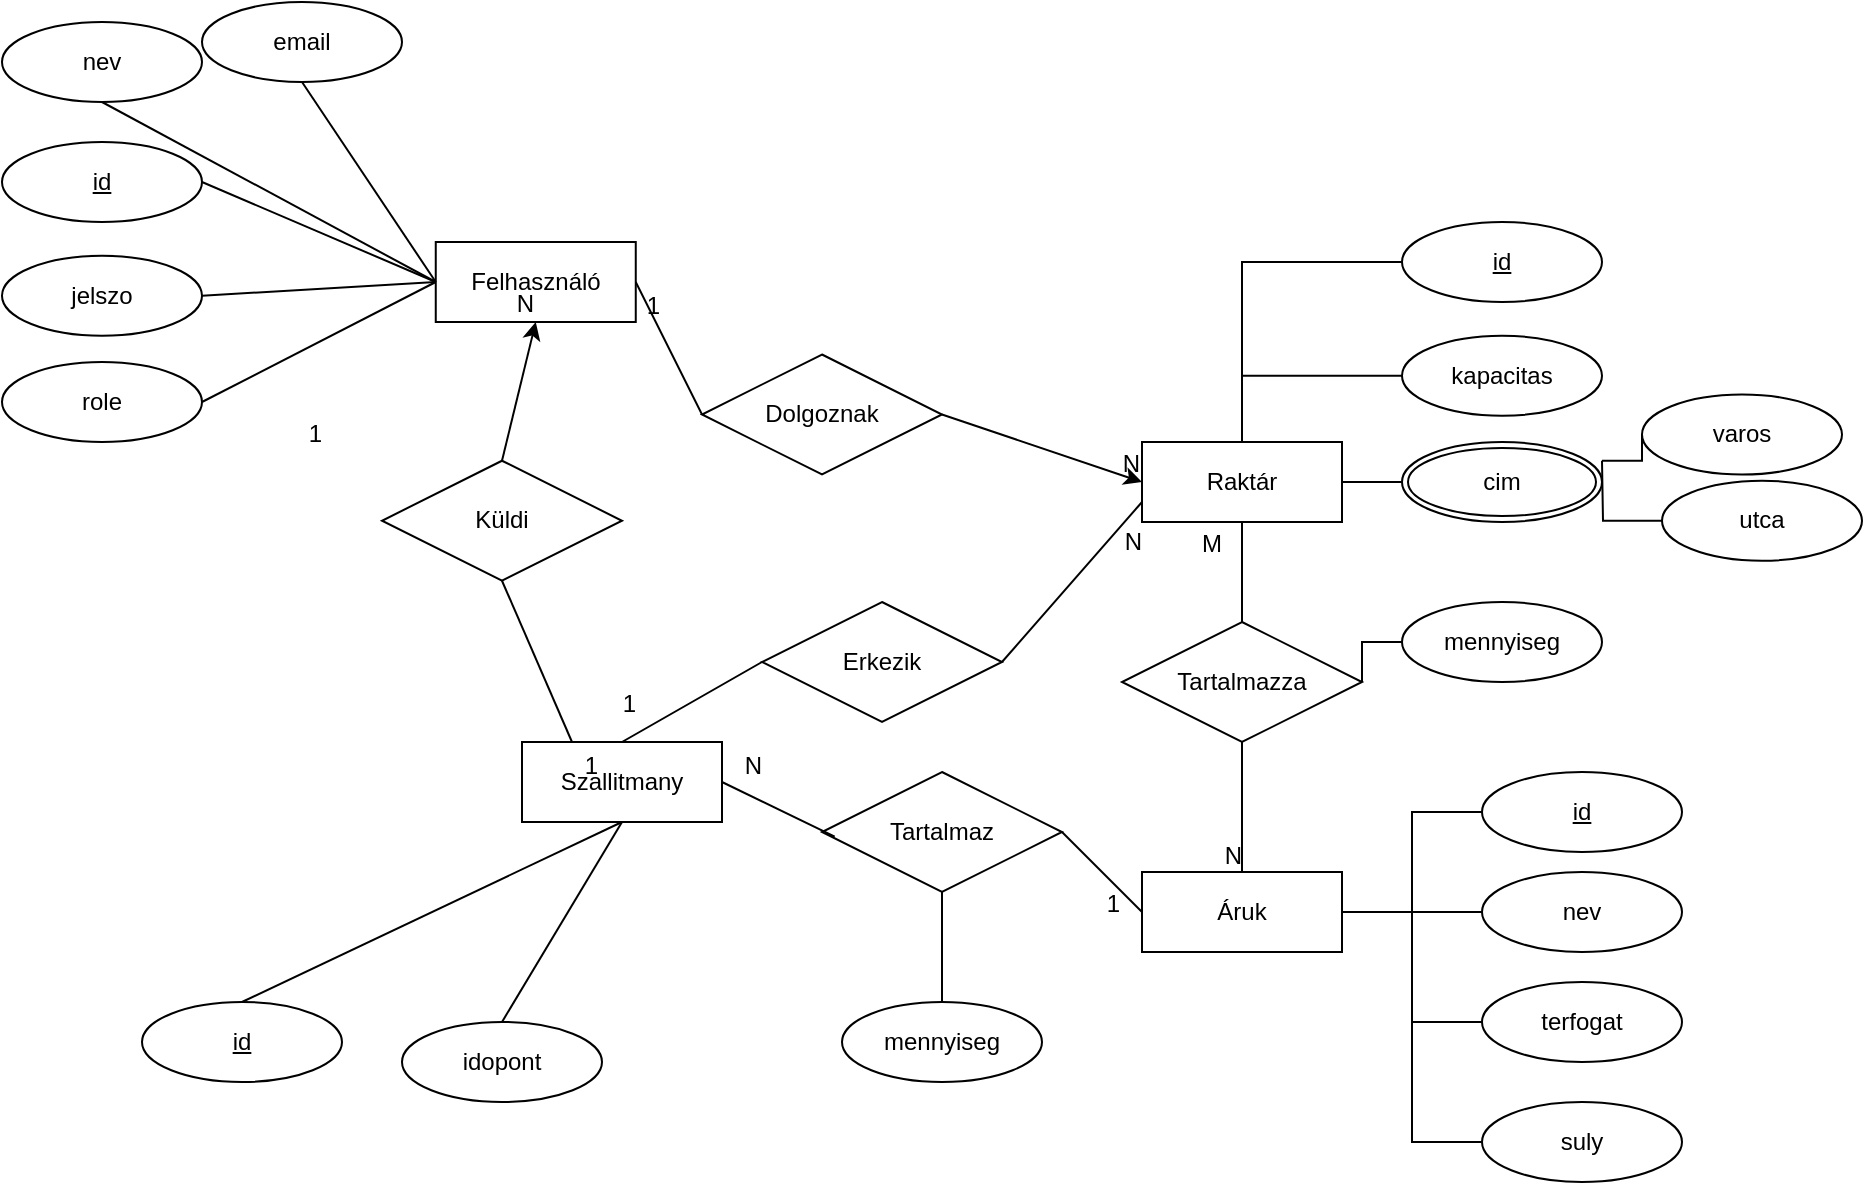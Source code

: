 <mxfile version="20.6.0" type="device"><diagram id="R2lEEEUBdFMjLlhIrx00" name="Page-1"><mxGraphModel dx="2033" dy="776" grid="1" gridSize="10" guides="1" tooltips="1" connect="1" arrows="1" fold="1" page="1" pageScale="1" pageWidth="850" pageHeight="1100" math="0" shadow="0" extFonts="Permanent Marker^https://fonts.googleapis.com/css?family=Permanent+Marker"><root><mxCell id="0"/><mxCell id="1" parent="0"/><mxCell id="gO9v54dRb1rtZTAN50Fi-1" value="Felhasználó" style="whiteSpace=wrap;html=1;align=center;" parent="1" vertex="1"><mxGeometry x="6.88" y="300" width="100" height="40" as="geometry"/></mxCell><mxCell id="gO9v54dRb1rtZTAN50Fi-2" value="Raktár" style="whiteSpace=wrap;html=1;align=center;" parent="1" vertex="1"><mxGeometry x="360" y="400" width="100" height="40" as="geometry"/></mxCell><mxCell id="gO9v54dRb1rtZTAN50Fi-3" value="Áruk" style="whiteSpace=wrap;html=1;align=center;" parent="1" vertex="1"><mxGeometry x="360" y="615" width="100" height="40" as="geometry"/></mxCell><mxCell id="gO9v54dRb1rtZTAN50Fi-4" value="Szallitmany" style="whiteSpace=wrap;html=1;align=center;" parent="1" vertex="1"><mxGeometry x="50" y="550" width="100" height="40" as="geometry"/></mxCell><mxCell id="gO9v54dRb1rtZTAN50Fi-5" value="Dolgoznak" style="shape=rhombus;perimeter=rhombusPerimeter;whiteSpace=wrap;html=1;align=center;" parent="1" vertex="1"><mxGeometry x="140" y="356.25" width="120" height="60" as="geometry"/></mxCell><mxCell id="UnmXgSRMpwXP_TiOmt8k-8" style="rounded=0;orthogonalLoop=1;jettySize=auto;html=1;exitX=1;exitY=0.5;exitDx=0;exitDy=0;entryX=0;entryY=0.5;entryDx=0;entryDy=0;endArrow=none;endFill=0;" parent="1" source="UnmXgSRMpwXP_TiOmt8k-3" target="gO9v54dRb1rtZTAN50Fi-1" edge="1"><mxGeometry relative="1" as="geometry"/></mxCell><mxCell id="UnmXgSRMpwXP_TiOmt8k-3" value="id" style="ellipse;whiteSpace=wrap;html=1;align=center;fontStyle=4;" parent="1" vertex="1"><mxGeometry x="-210" y="250" width="100" height="40" as="geometry"/></mxCell><mxCell id="UnmXgSRMpwXP_TiOmt8k-9" style="rounded=0;orthogonalLoop=1;jettySize=auto;html=1;exitX=0.5;exitY=1;exitDx=0;exitDy=0;endArrow=none;endFill=0;entryX=0;entryY=0.5;entryDx=0;entryDy=0;" parent="1" source="UnmXgSRMpwXP_TiOmt8k-4" target="gO9v54dRb1rtZTAN50Fi-1" edge="1"><mxGeometry relative="1" as="geometry"><mxPoint x="60" y="190" as="targetPoint"/></mxGeometry></mxCell><mxCell id="UnmXgSRMpwXP_TiOmt8k-4" value="nev" style="ellipse;whiteSpace=wrap;html=1;align=center;" parent="1" vertex="1"><mxGeometry x="-210" y="190" width="100" height="40" as="geometry"/></mxCell><mxCell id="UnmXgSRMpwXP_TiOmt8k-10" style="rounded=0;orthogonalLoop=1;jettySize=auto;html=1;exitX=0.5;exitY=1;exitDx=0;exitDy=0;entryX=0;entryY=0.5;entryDx=0;entryDy=0;endArrow=none;endFill=0;" parent="1" source="UnmXgSRMpwXP_TiOmt8k-5" target="gO9v54dRb1rtZTAN50Fi-1" edge="1"><mxGeometry relative="1" as="geometry"/></mxCell><mxCell id="UnmXgSRMpwXP_TiOmt8k-5" value="email" style="ellipse;whiteSpace=wrap;html=1;align=center;" parent="1" vertex="1"><mxGeometry x="-110" y="180" width="100" height="40" as="geometry"/></mxCell><mxCell id="UnmXgSRMpwXP_TiOmt8k-11" style="rounded=0;orthogonalLoop=1;jettySize=auto;html=1;exitX=1;exitY=0.5;exitDx=0;exitDy=0;entryX=0;entryY=0.5;entryDx=0;entryDy=0;endArrow=none;endFill=0;" parent="1" source="UnmXgSRMpwXP_TiOmt8k-6" target="gO9v54dRb1rtZTAN50Fi-1" edge="1"><mxGeometry relative="1" as="geometry"/></mxCell><mxCell id="UnmXgSRMpwXP_TiOmt8k-6" value="jelszo" style="ellipse;whiteSpace=wrap;html=1;align=center;" parent="1" vertex="1"><mxGeometry x="-210" y="306.88" width="100" height="40" as="geometry"/></mxCell><mxCell id="UnmXgSRMpwXP_TiOmt8k-12" style="rounded=0;orthogonalLoop=1;jettySize=auto;html=1;exitX=1;exitY=0.5;exitDx=0;exitDy=0;entryX=0;entryY=0.5;entryDx=0;entryDy=0;endArrow=none;endFill=0;" parent="1" source="UnmXgSRMpwXP_TiOmt8k-7" target="gO9v54dRb1rtZTAN50Fi-1" edge="1"><mxGeometry relative="1" as="geometry"/></mxCell><mxCell id="UnmXgSRMpwXP_TiOmt8k-7" value="role" style="ellipse;whiteSpace=wrap;html=1;align=center;" parent="1" vertex="1"><mxGeometry x="-210" y="360" width="100" height="40" as="geometry"/></mxCell><mxCell id="UnmXgSRMpwXP_TiOmt8k-32" style="edgeStyle=orthogonalEdgeStyle;rounded=0;orthogonalLoop=1;jettySize=auto;html=1;exitX=0;exitY=0.5;exitDx=0;exitDy=0;entryX=1;entryY=0.5;entryDx=0;entryDy=0;endArrow=none;endFill=0;" parent="1" source="UnmXgSRMpwXP_TiOmt8k-49" target="gO9v54dRb1rtZTAN50Fi-2" edge="1"><mxGeometry relative="1" as="geometry"><mxPoint x="500" y="415.62" as="sourcePoint"/></mxGeometry></mxCell><mxCell id="UnmXgSRMpwXP_TiOmt8k-39" style="edgeStyle=orthogonalEdgeStyle;rounded=0;orthogonalLoop=1;jettySize=auto;html=1;entryX=0.5;entryY=0;entryDx=0;entryDy=0;endArrow=none;endFill=0;" parent="1" source="UnmXgSRMpwXP_TiOmt8k-33" target="gO9v54dRb1rtZTAN50Fi-2" edge="1"><mxGeometry relative="1" as="geometry"/></mxCell><mxCell id="UnmXgSRMpwXP_TiOmt8k-33" value="id" style="ellipse;whiteSpace=wrap;html=1;align=center;fontStyle=4;" parent="1" vertex="1"><mxGeometry x="490" y="290" width="100" height="40" as="geometry"/></mxCell><mxCell id="UnmXgSRMpwXP_TiOmt8k-34" value="Tartalmazza" style="shape=rhombus;perimeter=rhombusPerimeter;whiteSpace=wrap;html=1;align=center;" parent="1" vertex="1"><mxGeometry x="350" y="490" width="120" height="60" as="geometry"/></mxCell><mxCell id="UnmXgSRMpwXP_TiOmt8k-46" style="rounded=0;orthogonalLoop=1;jettySize=auto;html=1;exitX=0.5;exitY=0;exitDx=0;exitDy=0;endArrow=none;endFill=0;entryX=0.5;entryY=1;entryDx=0;entryDy=0;" parent="1" source="UnmXgSRMpwXP_TiOmt8k-43" target="gO9v54dRb1rtZTAN50Fi-4" edge="1"><mxGeometry relative="1" as="geometry"/></mxCell><mxCell id="UnmXgSRMpwXP_TiOmt8k-43" value="idopont" style="ellipse;whiteSpace=wrap;html=1;align=center;" parent="1" vertex="1"><mxGeometry x="-10" y="690" width="100" height="40" as="geometry"/></mxCell><mxCell id="UnmXgSRMpwXP_TiOmt8k-45" style="rounded=0;orthogonalLoop=1;jettySize=auto;html=1;exitX=0.5;exitY=0;exitDx=0;exitDy=0;entryX=0.5;entryY=1;entryDx=0;entryDy=0;endArrow=none;endFill=0;" parent="1" source="UnmXgSRMpwXP_TiOmt8k-44" target="gO9v54dRb1rtZTAN50Fi-4" edge="1"><mxGeometry relative="1" as="geometry"><mxPoint x="-90" y="677.5" as="sourcePoint"/></mxGeometry></mxCell><mxCell id="UnmXgSRMpwXP_TiOmt8k-44" value="id" style="ellipse;whiteSpace=wrap;html=1;align=center;fontStyle=4;" parent="1" vertex="1"><mxGeometry x="-140" y="680" width="100" height="40" as="geometry"/></mxCell><mxCell id="UnmXgSRMpwXP_TiOmt8k-53" style="edgeStyle=orthogonalEdgeStyle;rounded=0;orthogonalLoop=1;jettySize=auto;html=1;exitX=1;exitY=0.5;exitDx=0;exitDy=0;entryX=0;entryY=0.5;entryDx=0;entryDy=0;endArrow=none;endFill=0;" parent="1" target="UnmXgSRMpwXP_TiOmt8k-52" edge="1"><mxGeometry relative="1" as="geometry"><mxPoint x="590" y="409.37" as="sourcePoint"/></mxGeometry></mxCell><mxCell id="UnmXgSRMpwXP_TiOmt8k-49" value="cim" style="ellipse;shape=doubleEllipse;margin=3;whiteSpace=wrap;html=1;align=center;" parent="1" vertex="1"><mxGeometry x="490" y="400" width="100" height="40" as="geometry"/></mxCell><mxCell id="UnmXgSRMpwXP_TiOmt8k-54" style="edgeStyle=orthogonalEdgeStyle;rounded=0;orthogonalLoop=1;jettySize=auto;html=1;exitX=0;exitY=0.5;exitDx=0;exitDy=0;entryX=1;entryY=0.5;entryDx=0;entryDy=0;endArrow=none;endFill=0;" parent="1" source="UnmXgSRMpwXP_TiOmt8k-51" edge="1"><mxGeometry relative="1" as="geometry"><mxPoint x="590" y="409.37" as="targetPoint"/></mxGeometry></mxCell><mxCell id="UnmXgSRMpwXP_TiOmt8k-51" value="utca" style="ellipse;whiteSpace=wrap;html=1;align=center;" parent="1" vertex="1"><mxGeometry x="620" y="419.37" width="100" height="40" as="geometry"/></mxCell><mxCell id="UnmXgSRMpwXP_TiOmt8k-52" value="varos" style="ellipse;whiteSpace=wrap;html=1;align=center;" parent="1" vertex="1"><mxGeometry x="610" y="376.25" width="100" height="40" as="geometry"/></mxCell><mxCell id="UnmXgSRMpwXP_TiOmt8k-58" style="edgeStyle=orthogonalEdgeStyle;rounded=0;orthogonalLoop=1;jettySize=auto;html=1;exitX=0;exitY=0.5;exitDx=0;exitDy=0;entryX=1;entryY=0.5;entryDx=0;entryDy=0;endArrow=none;endFill=0;" parent="1" source="UnmXgSRMpwXP_TiOmt8k-55" target="gO9v54dRb1rtZTAN50Fi-3" edge="1"><mxGeometry relative="1" as="geometry"/></mxCell><mxCell id="UnmXgSRMpwXP_TiOmt8k-55" value="nev" style="ellipse;whiteSpace=wrap;html=1;align=center;" parent="1" vertex="1"><mxGeometry x="530" y="615" width="100" height="40" as="geometry"/></mxCell><mxCell id="UnmXgSRMpwXP_TiOmt8k-57" style="edgeStyle=orthogonalEdgeStyle;rounded=0;orthogonalLoop=1;jettySize=auto;html=1;exitX=0;exitY=0.5;exitDx=0;exitDy=0;entryX=1;entryY=0.5;entryDx=0;entryDy=0;endArrow=none;endFill=0;" parent="1" source="UnmXgSRMpwXP_TiOmt8k-56" target="gO9v54dRb1rtZTAN50Fi-3" edge="1"><mxGeometry relative="1" as="geometry"/></mxCell><mxCell id="UnmXgSRMpwXP_TiOmt8k-56" value="id" style="ellipse;whiteSpace=wrap;html=1;align=center;fontStyle=4;" parent="1" vertex="1"><mxGeometry x="530" y="565" width="100" height="40" as="geometry"/></mxCell><mxCell id="UnmXgSRMpwXP_TiOmt8k-63" style="edgeStyle=orthogonalEdgeStyle;rounded=0;orthogonalLoop=1;jettySize=auto;html=1;exitX=0;exitY=0.5;exitDx=0;exitDy=0;entryX=1;entryY=0.5;entryDx=0;entryDy=0;endArrow=none;endFill=0;" parent="1" source="UnmXgSRMpwXP_TiOmt8k-62" target="gO9v54dRb1rtZTAN50Fi-3" edge="1"><mxGeometry relative="1" as="geometry"/></mxCell><mxCell id="UnmXgSRMpwXP_TiOmt8k-62" value="terfogat" style="ellipse;whiteSpace=wrap;html=1;align=center;" parent="1" vertex="1"><mxGeometry x="530" y="670" width="100" height="40" as="geometry"/></mxCell><mxCell id="UnmXgSRMpwXP_TiOmt8k-72" style="edgeStyle=orthogonalEdgeStyle;rounded=0;orthogonalLoop=1;jettySize=auto;html=1;exitX=0;exitY=0.5;exitDx=0;exitDy=0;entryX=0.5;entryY=0;entryDx=0;entryDy=0;endArrow=none;endFill=0;" parent="1" source="UnmXgSRMpwXP_TiOmt8k-71" target="gO9v54dRb1rtZTAN50Fi-2" edge="1"><mxGeometry relative="1" as="geometry"/></mxCell><mxCell id="UnmXgSRMpwXP_TiOmt8k-71" value="kapacitas" style="ellipse;whiteSpace=wrap;html=1;align=center;" parent="1" vertex="1"><mxGeometry x="490" y="346.88" width="100" height="40" as="geometry"/></mxCell><mxCell id="UnmXgSRMpwXP_TiOmt8k-97" style="edgeStyle=orthogonalEdgeStyle;rounded=0;orthogonalLoop=1;jettySize=auto;html=1;exitX=0;exitY=0.5;exitDx=0;exitDy=0;entryX=1;entryY=0.5;entryDx=0;entryDy=0;endArrow=none;endFill=0;" parent="1" source="UnmXgSRMpwXP_TiOmt8k-96" target="UnmXgSRMpwXP_TiOmt8k-34" edge="1"><mxGeometry relative="1" as="geometry"/></mxCell><mxCell id="UnmXgSRMpwXP_TiOmt8k-96" value="mennyiseg" style="ellipse;whiteSpace=wrap;html=1;align=center;" parent="1" vertex="1"><mxGeometry x="490" y="480" width="100" height="40" as="geometry"/></mxCell><mxCell id="UnmXgSRMpwXP_TiOmt8k-98" value="Erkezik" style="shape=rhombus;perimeter=rhombusPerimeter;whiteSpace=wrap;html=1;align=center;" parent="1" vertex="1"><mxGeometry x="170" y="480" width="120" height="60" as="geometry"/></mxCell><mxCell id="UnmXgSRMpwXP_TiOmt8k-101" value="Tartalmaz" style="shape=rhombus;perimeter=rhombusPerimeter;whiteSpace=wrap;html=1;align=center;" parent="1" vertex="1"><mxGeometry x="200" y="565" width="120" height="60" as="geometry"/></mxCell><mxCell id="UnmXgSRMpwXP_TiOmt8k-105" style="edgeStyle=orthogonalEdgeStyle;rounded=0;orthogonalLoop=1;jettySize=auto;html=1;exitX=0.5;exitY=0;exitDx=0;exitDy=0;entryX=0.5;entryY=1;entryDx=0;entryDy=0;endArrow=none;endFill=0;" parent="1" source="UnmXgSRMpwXP_TiOmt8k-104" target="UnmXgSRMpwXP_TiOmt8k-101" edge="1"><mxGeometry relative="1" as="geometry"/></mxCell><mxCell id="UnmXgSRMpwXP_TiOmt8k-104" value="mennyiseg" style="ellipse;whiteSpace=wrap;html=1;align=center;" parent="1" vertex="1"><mxGeometry x="210" y="680" width="100" height="40" as="geometry"/></mxCell><mxCell id="UnmXgSRMpwXP_TiOmt8k-106" value="" style="endArrow=classic;html=1;rounded=0;entryX=0;entryY=0.5;entryDx=0;entryDy=0;exitX=1;exitY=0.5;exitDx=0;exitDy=0;endFill=1;" parent="1" source="gO9v54dRb1rtZTAN50Fi-5" target="gO9v54dRb1rtZTAN50Fi-2" edge="1"><mxGeometry relative="1" as="geometry"><mxPoint x="130" y="480" as="sourcePoint"/><mxPoint x="290" y="480" as="targetPoint"/></mxGeometry></mxCell><mxCell id="UnmXgSRMpwXP_TiOmt8k-107" value="N" style="resizable=0;html=1;align=right;verticalAlign=bottom;" parent="UnmXgSRMpwXP_TiOmt8k-106" connectable="0" vertex="1"><mxGeometry x="1" relative="1" as="geometry"/></mxCell><mxCell id="UnmXgSRMpwXP_TiOmt8k-108" value="" style="endArrow=none;html=1;rounded=0;entryX=1;entryY=0.5;entryDx=0;entryDy=0;exitX=0;exitY=0.5;exitDx=0;exitDy=0;" parent="1" source="gO9v54dRb1rtZTAN50Fi-5" target="gO9v54dRb1rtZTAN50Fi-1" edge="1"><mxGeometry relative="1" as="geometry"><mxPoint x="130" y="480" as="sourcePoint"/><mxPoint x="290" y="480" as="targetPoint"/></mxGeometry></mxCell><mxCell id="UnmXgSRMpwXP_TiOmt8k-109" value="1" style="resizable=0;html=1;align=right;verticalAlign=bottom;" parent="UnmXgSRMpwXP_TiOmt8k-108" connectable="0" vertex="1"><mxGeometry x="1" relative="1" as="geometry"><mxPoint x="13" y="20" as="offset"/></mxGeometry></mxCell><mxCell id="UnmXgSRMpwXP_TiOmt8k-110" value="" style="endArrow=none;html=1;rounded=0;entryX=0.5;entryY=1;entryDx=0;entryDy=0;exitX=0.5;exitY=0;exitDx=0;exitDy=0;" parent="1" source="UnmXgSRMpwXP_TiOmt8k-34" target="gO9v54dRb1rtZTAN50Fi-2" edge="1"><mxGeometry relative="1" as="geometry"><mxPoint x="200" y="480" as="sourcePoint"/><mxPoint x="360" y="480" as="targetPoint"/></mxGeometry></mxCell><mxCell id="UnmXgSRMpwXP_TiOmt8k-111" value="M" style="resizable=0;html=1;align=right;verticalAlign=bottom;" parent="UnmXgSRMpwXP_TiOmt8k-110" connectable="0" vertex="1"><mxGeometry x="1" relative="1" as="geometry"><mxPoint x="-10" y="19" as="offset"/></mxGeometry></mxCell><mxCell id="UnmXgSRMpwXP_TiOmt8k-112" value="" style="endArrow=none;html=1;rounded=0;entryX=0.5;entryY=0;entryDx=0;entryDy=0;exitX=0.5;exitY=1;exitDx=0;exitDy=0;" parent="1" source="UnmXgSRMpwXP_TiOmt8k-34" target="gO9v54dRb1rtZTAN50Fi-3" edge="1"><mxGeometry relative="1" as="geometry"><mxPoint x="340" y="540" as="sourcePoint"/><mxPoint x="380" y="590" as="targetPoint"/></mxGeometry></mxCell><mxCell id="UnmXgSRMpwXP_TiOmt8k-113" value="N" style="resizable=0;html=1;align=right;verticalAlign=bottom;" parent="UnmXgSRMpwXP_TiOmt8k-112" connectable="0" vertex="1"><mxGeometry x="1" relative="1" as="geometry"/></mxCell><mxCell id="UnmXgSRMpwXP_TiOmt8k-114" value="" style="endArrow=none;html=1;rounded=0;entryX=0.5;entryY=0;entryDx=0;entryDy=0;exitX=0;exitY=0.5;exitDx=0;exitDy=0;" parent="1" source="UnmXgSRMpwXP_TiOmt8k-98" target="gO9v54dRb1rtZTAN50Fi-4" edge="1"><mxGeometry relative="1" as="geometry"><mxPoint x="130" y="426.88" as="sourcePoint"/><mxPoint x="116.88" y="330" as="targetPoint"/></mxGeometry></mxCell><mxCell id="UnmXgSRMpwXP_TiOmt8k-115" value="1" style="resizable=0;html=1;align=right;verticalAlign=bottom;" parent="UnmXgSRMpwXP_TiOmt8k-114" connectable="0" vertex="1"><mxGeometry x="1" relative="1" as="geometry"><mxPoint x="7" y="-10" as="offset"/></mxGeometry></mxCell><mxCell id="UnmXgSRMpwXP_TiOmt8k-116" value="" style="endArrow=none;html=1;rounded=0;exitX=1;exitY=0.5;exitDx=0;exitDy=0;entryX=0;entryY=0.75;entryDx=0;entryDy=0;" parent="1" source="UnmXgSRMpwXP_TiOmt8k-98" target="gO9v54dRb1rtZTAN50Fi-2" edge="1"><mxGeometry relative="1" as="geometry"><mxPoint x="420" y="560" as="sourcePoint"/><mxPoint x="350" y="460" as="targetPoint"/></mxGeometry></mxCell><mxCell id="UnmXgSRMpwXP_TiOmt8k-117" value="N" style="resizable=0;html=1;align=right;verticalAlign=bottom;" parent="UnmXgSRMpwXP_TiOmt8k-116" connectable="0" vertex="1"><mxGeometry x="1" relative="1" as="geometry"><mxPoint y="29" as="offset"/></mxGeometry></mxCell><mxCell id="UnmXgSRMpwXP_TiOmt8k-118" value="" style="endArrow=none;html=1;rounded=0;entryX=0;entryY=0.5;entryDx=0;entryDy=0;exitX=1;exitY=0.5;exitDx=0;exitDy=0;" parent="1" source="UnmXgSRMpwXP_TiOmt8k-101" target="gO9v54dRb1rtZTAN50Fi-3" edge="1"><mxGeometry relative="1" as="geometry"><mxPoint x="420" y="500" as="sourcePoint"/><mxPoint x="420" y="450.0" as="targetPoint"/></mxGeometry></mxCell><mxCell id="UnmXgSRMpwXP_TiOmt8k-119" value="1" style="resizable=0;html=1;align=right;verticalAlign=bottom;" parent="UnmXgSRMpwXP_TiOmt8k-118" connectable="0" vertex="1"><mxGeometry x="1" relative="1" as="geometry"><mxPoint x="-10" y="5" as="offset"/></mxGeometry></mxCell><mxCell id="UnmXgSRMpwXP_TiOmt8k-120" value="" style="endArrow=none;html=1;rounded=0;entryX=1;entryY=0.5;entryDx=0;entryDy=0;exitX=0.053;exitY=0.538;exitDx=0;exitDy=0;exitPerimeter=0;" parent="1" source="UnmXgSRMpwXP_TiOmt8k-101" target="gO9v54dRb1rtZTAN50Fi-4" edge="1"><mxGeometry relative="1" as="geometry"><mxPoint x="420" y="560" as="sourcePoint"/><mxPoint x="420" y="625" as="targetPoint"/></mxGeometry></mxCell><mxCell id="UnmXgSRMpwXP_TiOmt8k-121" value="N" style="resizable=0;html=1;align=right;verticalAlign=bottom;" parent="UnmXgSRMpwXP_TiOmt8k-120" connectable="0" vertex="1"><mxGeometry x="1" relative="1" as="geometry"><mxPoint x="20" as="offset"/></mxGeometry></mxCell><mxCell id="UnmXgSRMpwXP_TiOmt8k-123" style="edgeStyle=orthogonalEdgeStyle;rounded=0;orthogonalLoop=1;jettySize=auto;html=1;exitX=0;exitY=0.5;exitDx=0;exitDy=0;entryX=1;entryY=0.5;entryDx=0;entryDy=0;endArrow=none;endFill=0;" parent="1" source="UnmXgSRMpwXP_TiOmt8k-122" target="gO9v54dRb1rtZTAN50Fi-3" edge="1"><mxGeometry relative="1" as="geometry"/></mxCell><mxCell id="UnmXgSRMpwXP_TiOmt8k-122" value="suly" style="ellipse;whiteSpace=wrap;html=1;align=center;" parent="1" vertex="1"><mxGeometry x="530" y="730" width="100" height="40" as="geometry"/></mxCell><mxCell id="FOuhcMcHM1F8V6gPBpLs-1" value="Küldi" style="shape=rhombus;perimeter=rhombusPerimeter;whiteSpace=wrap;html=1;align=center;" vertex="1" parent="1"><mxGeometry x="-20" y="409.37" width="120" height="60" as="geometry"/></mxCell><mxCell id="FOuhcMcHM1F8V6gPBpLs-2" value="1" style="resizable=0;html=1;align=right;verticalAlign=bottom;" connectable="0" vertex="1" parent="1"><mxGeometry x="-49.978" y="404.034" as="geometry"/></mxCell><mxCell id="FOuhcMcHM1F8V6gPBpLs-3" value="" style="endArrow=none;html=1;rounded=0;entryX=0.25;entryY=0;entryDx=0;entryDy=0;exitX=0.5;exitY=1;exitDx=0;exitDy=0;" edge="1" parent="1" source="FOuhcMcHM1F8V6gPBpLs-1" target="gO9v54dRb1rtZTAN50Fi-4"><mxGeometry relative="1" as="geometry"><mxPoint x="150" y="396.25" as="sourcePoint"/><mxPoint x="116.88" y="330" as="targetPoint"/></mxGeometry></mxCell><mxCell id="FOuhcMcHM1F8V6gPBpLs-4" value="1" style="resizable=0;html=1;align=right;verticalAlign=bottom;" connectable="0" vertex="1" parent="FOuhcMcHM1F8V6gPBpLs-3"><mxGeometry x="1" relative="1" as="geometry"><mxPoint x="13" y="20" as="offset"/></mxGeometry></mxCell><mxCell id="FOuhcMcHM1F8V6gPBpLs-5" value="" style="endArrow=classic;html=1;rounded=0;entryX=0.5;entryY=1;entryDx=0;entryDy=0;exitX=0.5;exitY=0;exitDx=0;exitDy=0;endFill=1;" edge="1" parent="1" source="FOuhcMcHM1F8V6gPBpLs-1" target="gO9v54dRb1rtZTAN50Fi-1"><mxGeometry relative="1" as="geometry"><mxPoint x="40" y="406.25" as="sourcePoint"/><mxPoint x="140" y="440" as="targetPoint"/></mxGeometry></mxCell><mxCell id="FOuhcMcHM1F8V6gPBpLs-6" value="N" style="resizable=0;html=1;align=right;verticalAlign=bottom;" connectable="0" vertex="1" parent="FOuhcMcHM1F8V6gPBpLs-5"><mxGeometry x="1" relative="1" as="geometry"/></mxCell></root></mxGraphModel></diagram></mxfile>